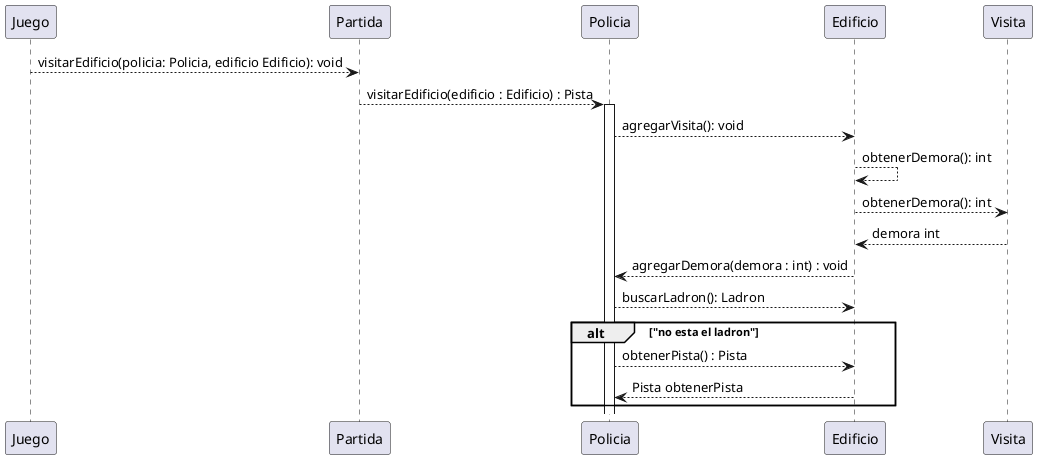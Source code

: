 @startuml
Juego --> Partida: visitarEdificio(policia: Policia, edificio Edificio): void
Partida --> Policia ++: visitarEdificio(edificio : Edificio) : Pista
Policia --> Edificio : agregarVisita(): void
Edificio --> Edificio: obtenerDemora(): int
Edificio  --> Visita: obtenerDemora(): int
Visita --> Edificio : demora int
Edificio --> Policia : agregarDemora(demora : int) : void
Policia --> Edificio: buscarLadron(): Ladron
alt "no esta el ladron"
    Policia --> Edificio : obtenerPista() : Pista
    Edificio --> Policia: Pista obtenerPista
end
@enduml